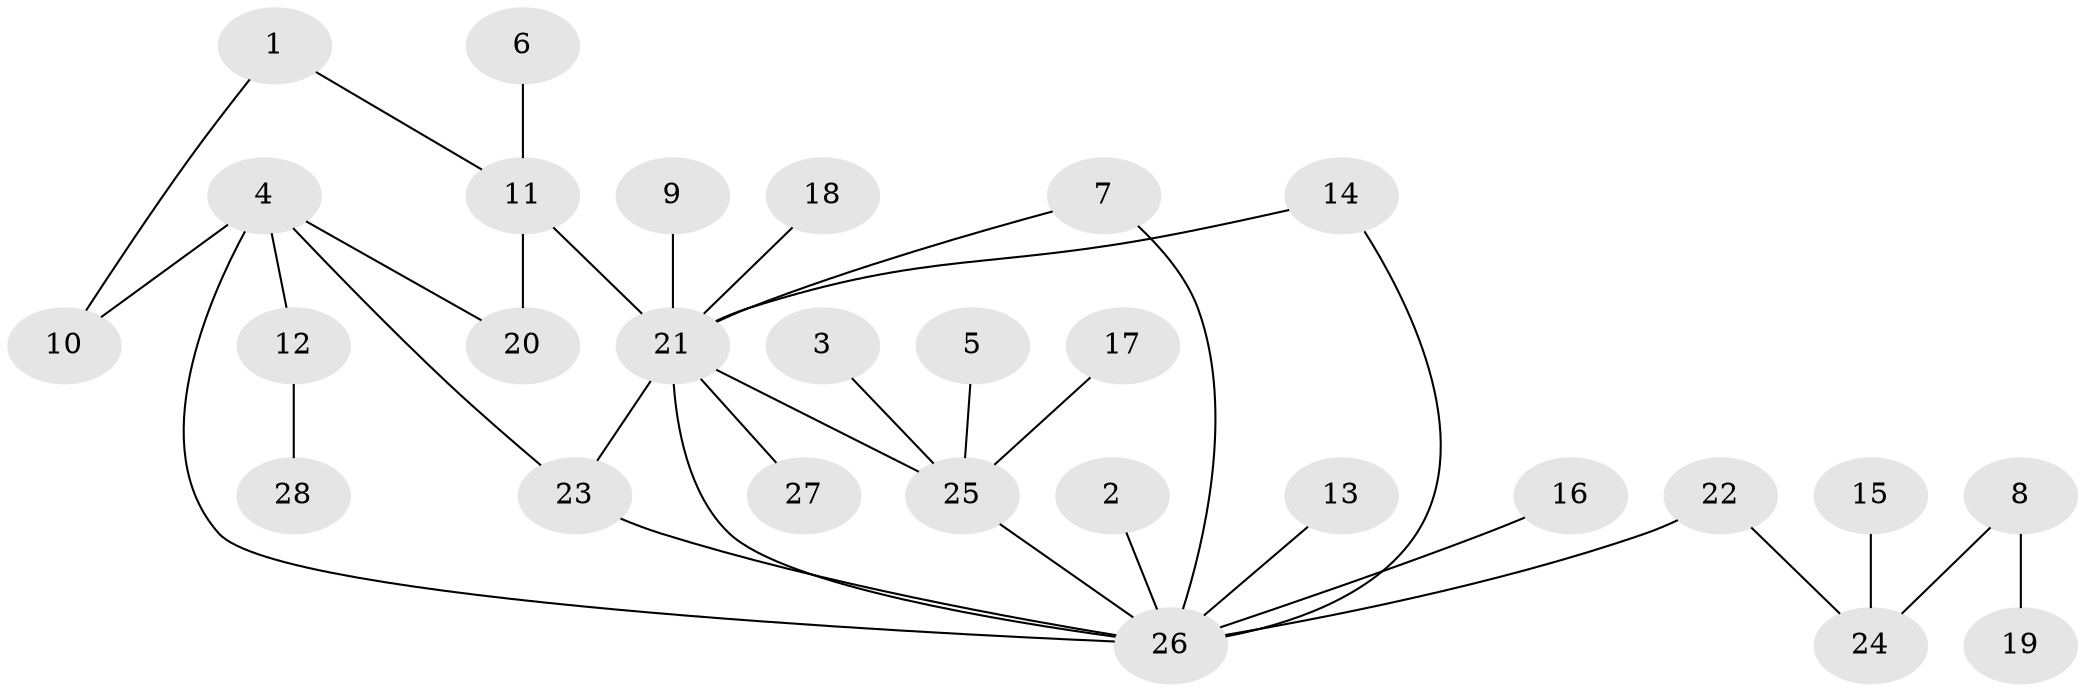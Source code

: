 // original degree distribution, {12: 0.017857142857142856, 7: 0.03571428571428571, 13: 0.017857142857142856, 5: 0.03571428571428571, 2: 0.26785714285714285, 3: 0.07142857142857142, 1: 0.5178571428571429, 4: 0.03571428571428571}
// Generated by graph-tools (version 1.1) at 2025/01/03/09/25 03:01:48]
// undirected, 28 vertices, 34 edges
graph export_dot {
graph [start="1"]
  node [color=gray90,style=filled];
  1;
  2;
  3;
  4;
  5;
  6;
  7;
  8;
  9;
  10;
  11;
  12;
  13;
  14;
  15;
  16;
  17;
  18;
  19;
  20;
  21;
  22;
  23;
  24;
  25;
  26;
  27;
  28;
  1 -- 10 [weight=1.0];
  1 -- 11 [weight=1.0];
  2 -- 26 [weight=1.0];
  3 -- 25 [weight=1.0];
  4 -- 10 [weight=2.0];
  4 -- 12 [weight=1.0];
  4 -- 20 [weight=1.0];
  4 -- 23 [weight=1.0];
  4 -- 26 [weight=1.0];
  5 -- 25 [weight=1.0];
  6 -- 11 [weight=1.0];
  7 -- 21 [weight=1.0];
  7 -- 26 [weight=1.0];
  8 -- 19 [weight=1.0];
  8 -- 24 [weight=1.0];
  9 -- 21 [weight=1.0];
  11 -- 20 [weight=1.0];
  11 -- 21 [weight=1.0];
  12 -- 28 [weight=1.0];
  13 -- 26 [weight=1.0];
  14 -- 21 [weight=1.0];
  14 -- 26 [weight=1.0];
  15 -- 24 [weight=1.0];
  16 -- 26 [weight=1.0];
  17 -- 25 [weight=1.0];
  18 -- 21 [weight=1.0];
  21 -- 23 [weight=1.0];
  21 -- 25 [weight=1.0];
  21 -- 26 [weight=1.0];
  21 -- 27 [weight=1.0];
  22 -- 24 [weight=1.0];
  22 -- 26 [weight=1.0];
  23 -- 26 [weight=1.0];
  25 -- 26 [weight=1.0];
}
